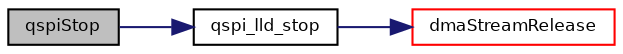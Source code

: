 digraph "qspiStop"
{
  bgcolor="transparent";
  edge [fontname="Helvetica",fontsize="8",labelfontname="Helvetica",labelfontsize="8"];
  node [fontname="Helvetica",fontsize="8",shape=record];
  rankdir="LR";
  Node24 [label="qspiStop",height=0.2,width=0.4,color="black", fillcolor="grey75", style="filled", fontcolor="black"];
  Node24 -> Node25 [color="midnightblue",fontsize="8",style="solid",fontname="Helvetica"];
  Node25 [label="qspi_lld_stop",height=0.2,width=0.4,color="black",URL="$group___q_s_p_i.html#ga8eeaec2289501a128319ce47e49e9713",tooltip="Deactivates the QSPI peripheral. "];
  Node25 -> Node26 [color="midnightblue",fontsize="8",style="solid",fontname="Helvetica"];
  Node26 [label="dmaStreamRelease",height=0.2,width=0.4,color="red",URL="$group___s_t_m32___d_m_a.html#ga6427d36d4aba6469fd46e53bf972211e",tooltip="Releases a DMA stream. "];
}
